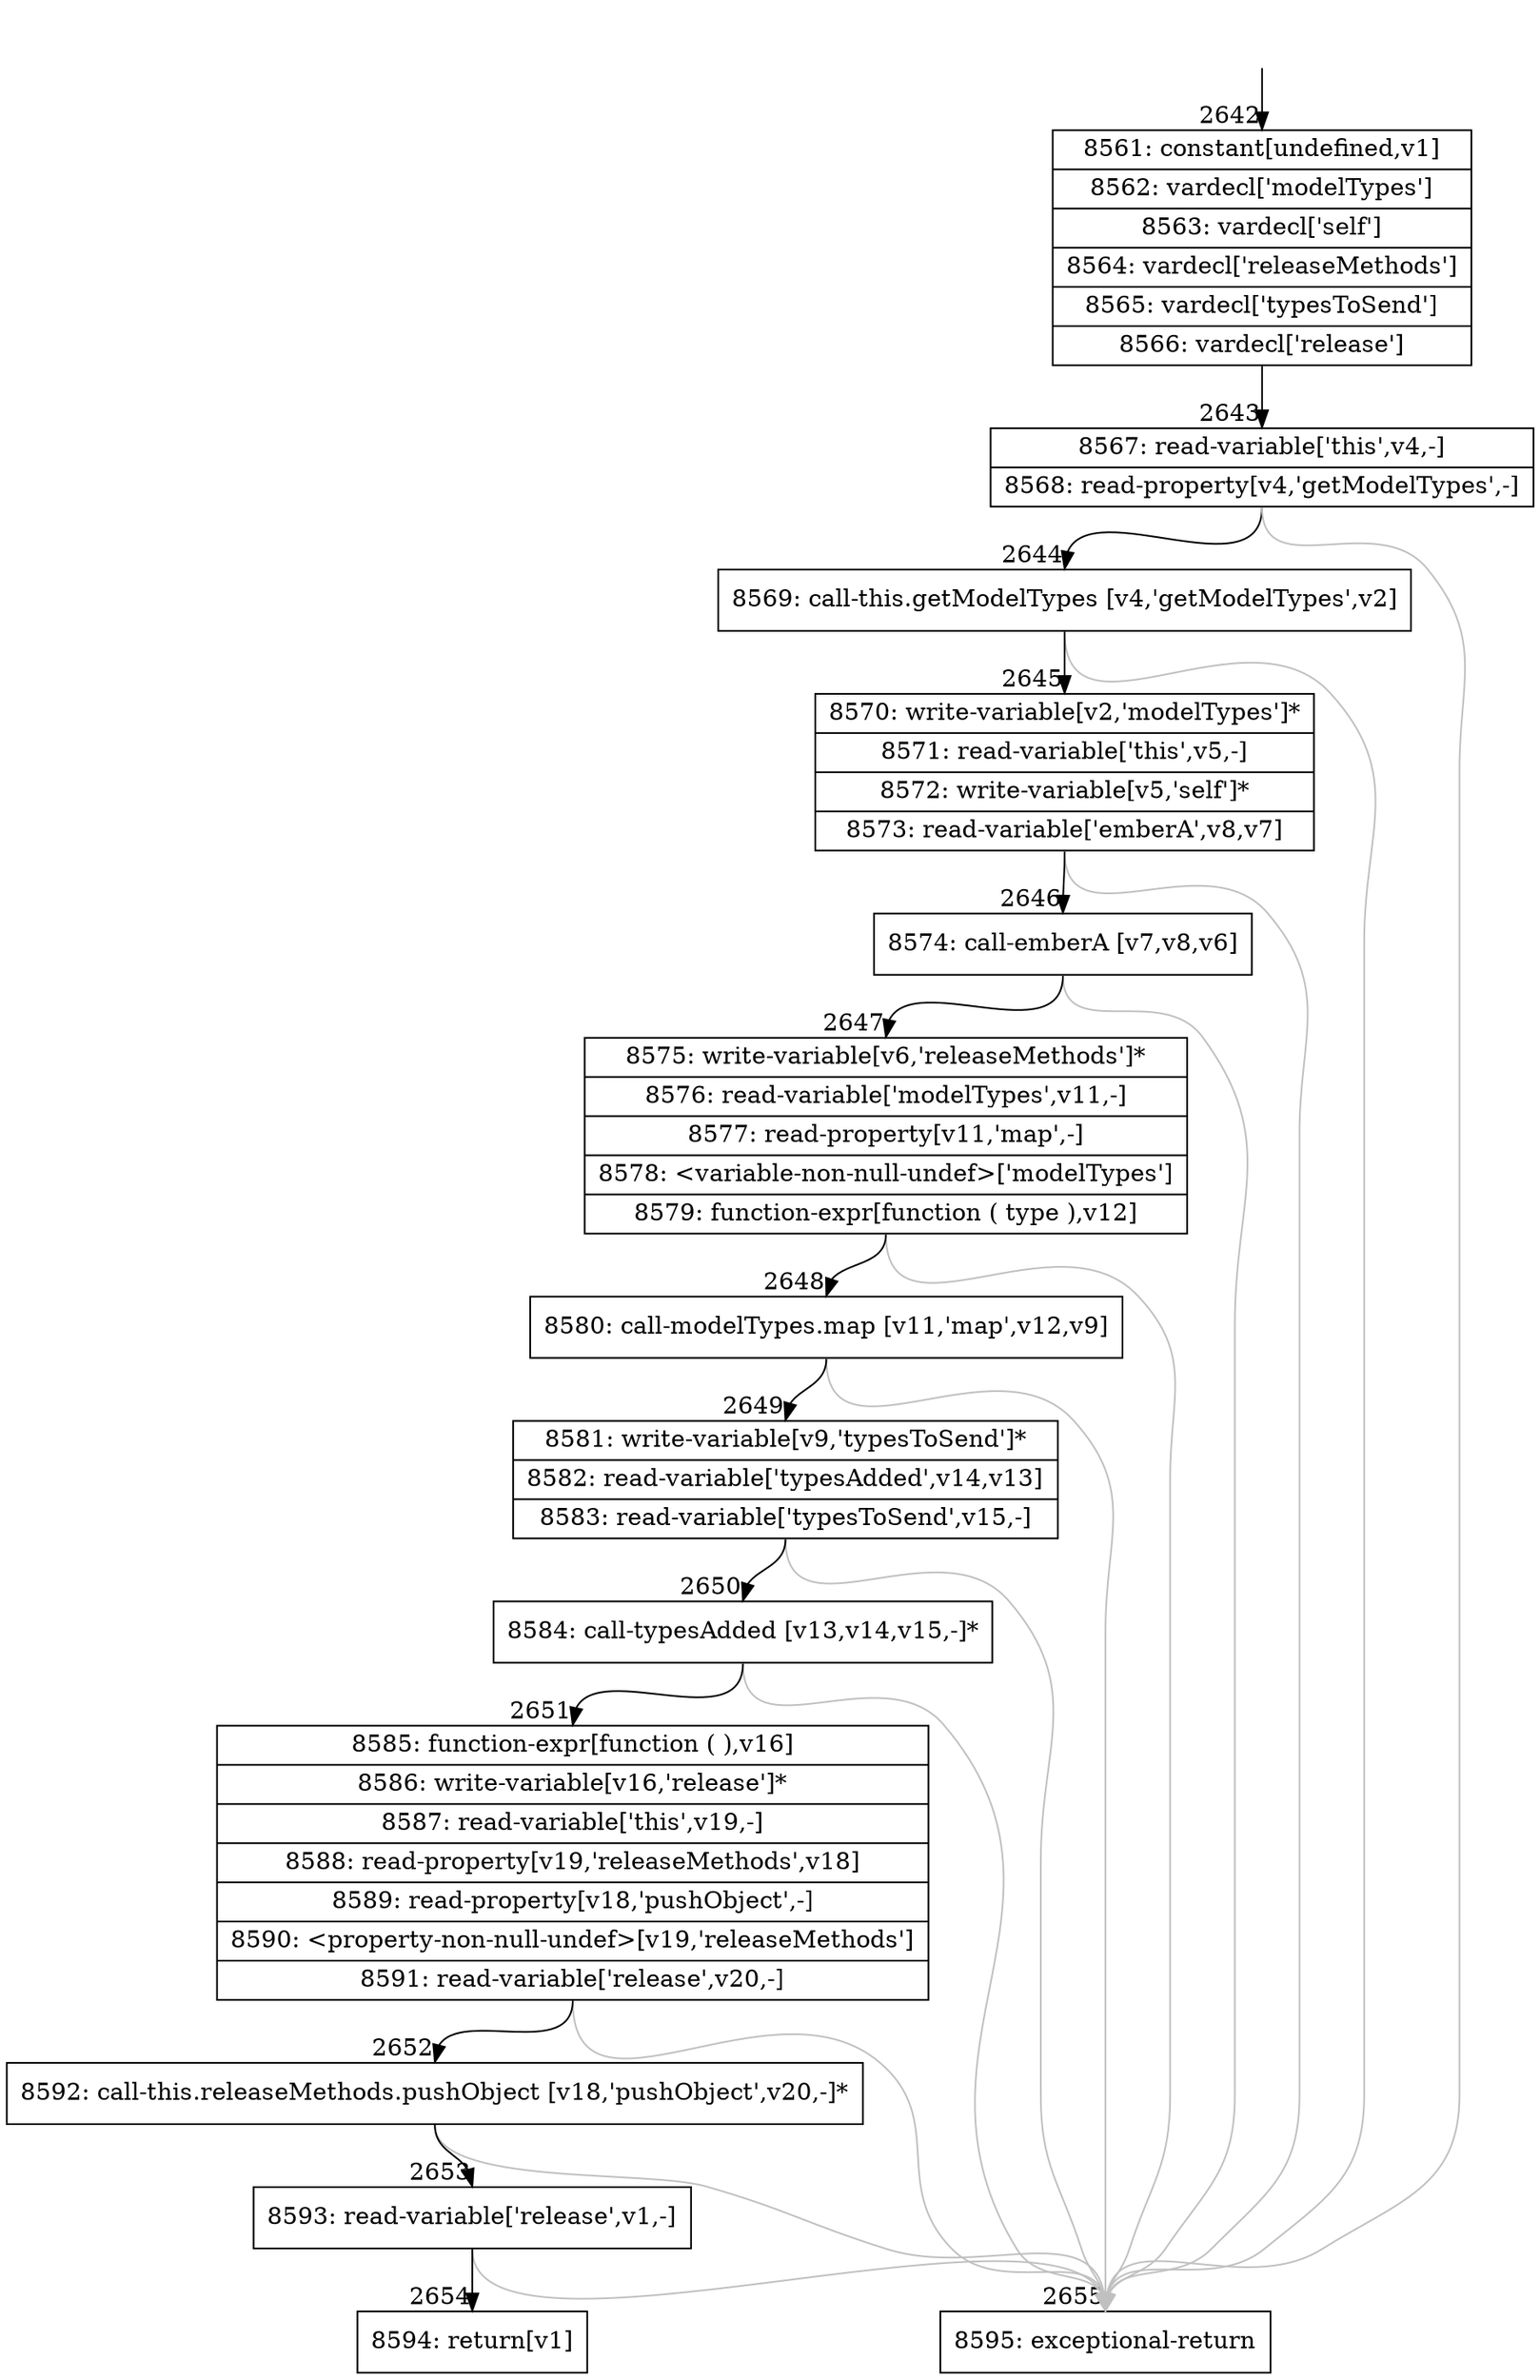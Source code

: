 digraph {
rankdir="TD"
BB_entry202[shape=none,label=""];
BB_entry202 -> BB2642 [tailport=s, headport=n, headlabel="    2642"]
BB2642 [shape=record label="{8561: constant[undefined,v1]|8562: vardecl['modelTypes']|8563: vardecl['self']|8564: vardecl['releaseMethods']|8565: vardecl['typesToSend']|8566: vardecl['release']}" ] 
BB2642 -> BB2643 [tailport=s, headport=n, headlabel="      2643"]
BB2643 [shape=record label="{8567: read-variable['this',v4,-]|8568: read-property[v4,'getModelTypes',-]}" ] 
BB2643 -> BB2644 [tailport=s, headport=n, headlabel="      2644"]
BB2643 -> BB2655 [tailport=s, headport=n, color=gray, headlabel="      2655"]
BB2644 [shape=record label="{8569: call-this.getModelTypes [v4,'getModelTypes',v2]}" ] 
BB2644 -> BB2645 [tailport=s, headport=n, headlabel="      2645"]
BB2644 -> BB2655 [tailport=s, headport=n, color=gray]
BB2645 [shape=record label="{8570: write-variable[v2,'modelTypes']*|8571: read-variable['this',v5,-]|8572: write-variable[v5,'self']*|8573: read-variable['emberA',v8,v7]}" ] 
BB2645 -> BB2646 [tailport=s, headport=n, headlabel="      2646"]
BB2645 -> BB2655 [tailport=s, headport=n, color=gray]
BB2646 [shape=record label="{8574: call-emberA [v7,v8,v6]}" ] 
BB2646 -> BB2647 [tailport=s, headport=n, headlabel="      2647"]
BB2646 -> BB2655 [tailport=s, headport=n, color=gray]
BB2647 [shape=record label="{8575: write-variable[v6,'releaseMethods']*|8576: read-variable['modelTypes',v11,-]|8577: read-property[v11,'map',-]|8578: \<variable-non-null-undef\>['modelTypes']|8579: function-expr[function ( type ),v12]}" ] 
BB2647 -> BB2648 [tailport=s, headport=n, headlabel="      2648"]
BB2647 -> BB2655 [tailport=s, headport=n, color=gray]
BB2648 [shape=record label="{8580: call-modelTypes.map [v11,'map',v12,v9]}" ] 
BB2648 -> BB2649 [tailport=s, headport=n, headlabel="      2649"]
BB2648 -> BB2655 [tailport=s, headport=n, color=gray]
BB2649 [shape=record label="{8581: write-variable[v9,'typesToSend']*|8582: read-variable['typesAdded',v14,v13]|8583: read-variable['typesToSend',v15,-]}" ] 
BB2649 -> BB2650 [tailport=s, headport=n, headlabel="      2650"]
BB2649 -> BB2655 [tailport=s, headport=n, color=gray]
BB2650 [shape=record label="{8584: call-typesAdded [v13,v14,v15,-]*}" ] 
BB2650 -> BB2651 [tailport=s, headport=n, headlabel="      2651"]
BB2650 -> BB2655 [tailport=s, headport=n, color=gray]
BB2651 [shape=record label="{8585: function-expr[function ( ),v16]|8586: write-variable[v16,'release']*|8587: read-variable['this',v19,-]|8588: read-property[v19,'releaseMethods',v18]|8589: read-property[v18,'pushObject',-]|8590: \<property-non-null-undef\>[v19,'releaseMethods']|8591: read-variable['release',v20,-]}" ] 
BB2651 -> BB2652 [tailport=s, headport=n, headlabel="      2652"]
BB2651 -> BB2655 [tailport=s, headport=n, color=gray]
BB2652 [shape=record label="{8592: call-this.releaseMethods.pushObject [v18,'pushObject',v20,-]*}" ] 
BB2652 -> BB2653 [tailport=s, headport=n, headlabel="      2653"]
BB2652 -> BB2655 [tailport=s, headport=n, color=gray]
BB2653 [shape=record label="{8593: read-variable['release',v1,-]}" ] 
BB2653 -> BB2654 [tailport=s, headport=n, headlabel="      2654"]
BB2653 -> BB2655 [tailport=s, headport=n, color=gray]
BB2654 [shape=record label="{8594: return[v1]}" ] 
BB2655 [shape=record label="{8595: exceptional-return}" ] 
//#$~ 4442
}
